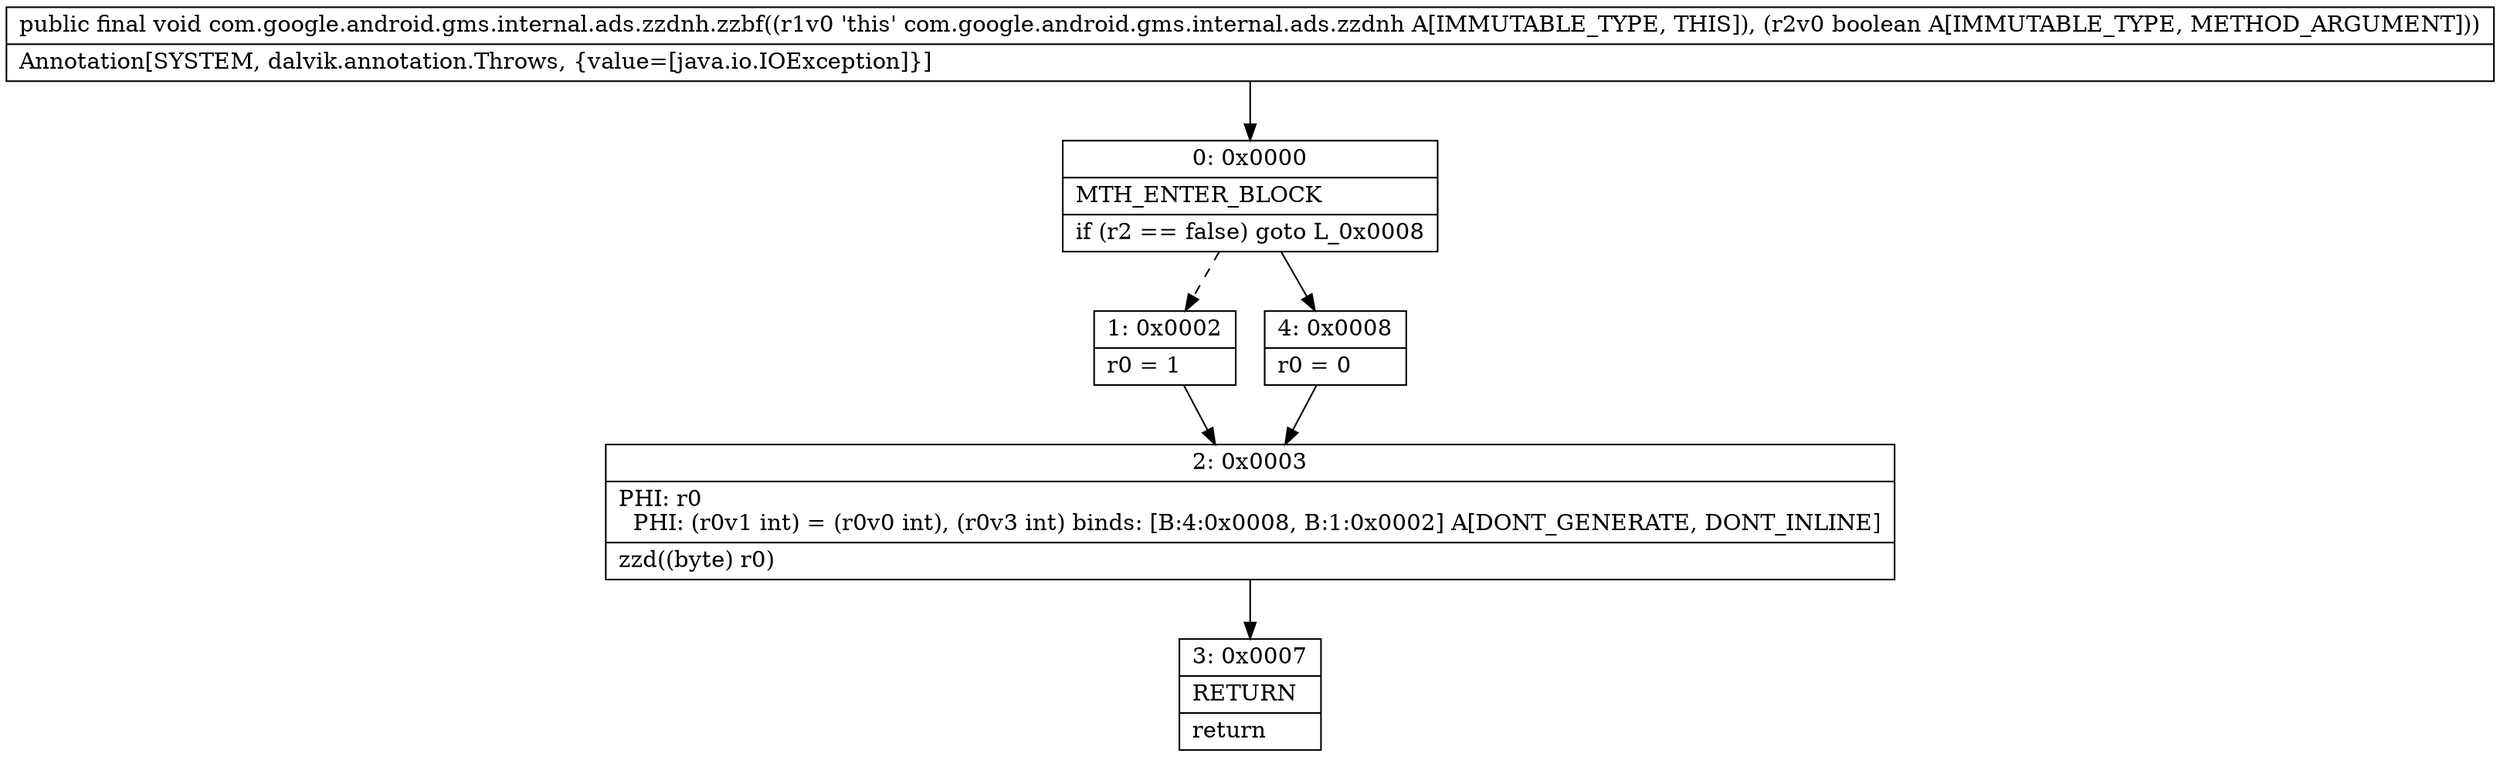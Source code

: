 digraph "CFG forcom.google.android.gms.internal.ads.zzdnh.zzbf(Z)V" {
Node_0 [shape=record,label="{0\:\ 0x0000|MTH_ENTER_BLOCK\l|if (r2 == false) goto L_0x0008\l}"];
Node_1 [shape=record,label="{1\:\ 0x0002|r0 = 1\l}"];
Node_2 [shape=record,label="{2\:\ 0x0003|PHI: r0 \l  PHI: (r0v1 int) = (r0v0 int), (r0v3 int) binds: [B:4:0x0008, B:1:0x0002] A[DONT_GENERATE, DONT_INLINE]\l|zzd((byte) r0)\l}"];
Node_3 [shape=record,label="{3\:\ 0x0007|RETURN\l|return\l}"];
Node_4 [shape=record,label="{4\:\ 0x0008|r0 = 0\l}"];
MethodNode[shape=record,label="{public final void com.google.android.gms.internal.ads.zzdnh.zzbf((r1v0 'this' com.google.android.gms.internal.ads.zzdnh A[IMMUTABLE_TYPE, THIS]), (r2v0 boolean A[IMMUTABLE_TYPE, METHOD_ARGUMENT]))  | Annotation[SYSTEM, dalvik.annotation.Throws, \{value=[java.io.IOException]\}]\l}"];
MethodNode -> Node_0;
Node_0 -> Node_1[style=dashed];
Node_0 -> Node_4;
Node_1 -> Node_2;
Node_2 -> Node_3;
Node_4 -> Node_2;
}

